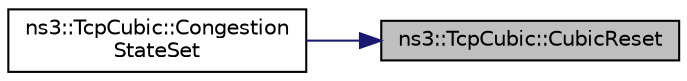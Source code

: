 digraph "ns3::TcpCubic::CubicReset"
{
 // LATEX_PDF_SIZE
  edge [fontname="Helvetica",fontsize="10",labelfontname="Helvetica",labelfontsize="10"];
  node [fontname="Helvetica",fontsize="10",shape=record];
  rankdir="RL";
  Node1 [label="ns3::TcpCubic::CubicReset",height=0.2,width=0.4,color="black", fillcolor="grey75", style="filled", fontcolor="black",tooltip=" "];
  Node1 -> Node2 [dir="back",color="midnightblue",fontsize="10",style="solid",fontname="Helvetica"];
  Node2 [label="ns3::TcpCubic::Congestion\lStateSet",height=0.2,width=0.4,color="black", fillcolor="white", style="filled",URL="$classns3_1_1_tcp_cubic.html#ad7a054cf9c9ebe790d0c347afb1d5193",tooltip="Trigger events/calculations specific to a congestion state."];
}
